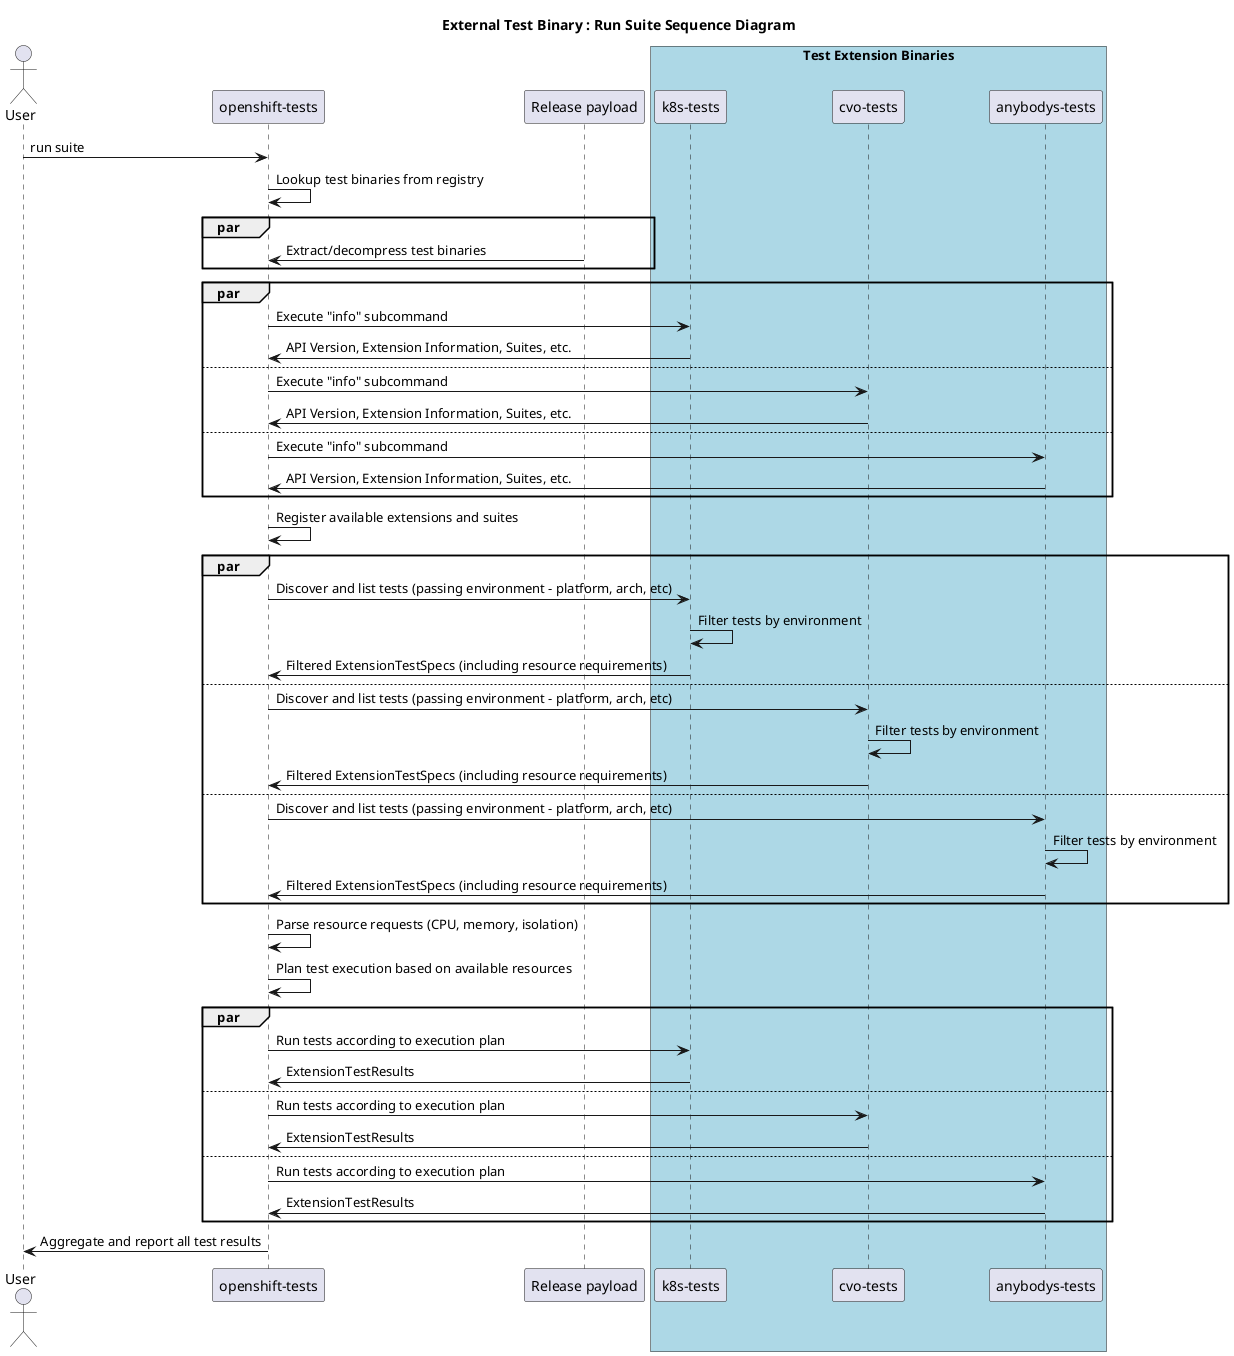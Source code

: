 @startuml
title External Test Binary : Run Suite Sequence Diagram

actor "User" as user
participant "openshift-tests"
participant "Release payload"

box "Test Extension Binaries" #LightBlue
    participant "k8s-tests"
    participant "cvo-tests"
    participant "anybodys-tests"
end box

user -> "openshift-tests" : run suite

"openshift-tests" -> "openshift-tests" : Lookup test binaries from registry

par
"openshift-tests" <- "Release payload" : Extract/decompress test binaries
end

par
"openshift-tests" -> "k8s-tests" : Execute "info" subcommand
"openshift-tests" <- "k8s-tests" : API Version, Extension Information, Suites, etc.
else
"openshift-tests" -> "cvo-tests" : Execute "info" subcommand
"openshift-tests" <- "cvo-tests" : API Version, Extension Information, Suites, etc.
else
"openshift-tests" -> "anybodys-tests" : Execute "info" subcommand
"openshift-tests" <- "anybodys-tests" : API Version, Extension Information, Suites, etc.
end

"openshift-tests" -> "openshift-tests" : Register available extensions and suites

par
"openshift-tests" -> "k8s-tests" : Discover and list tests (passing environment - platform, arch, etc)
"k8s-tests" -> "k8s-tests" : Filter tests by environment
"k8s-tests" -> "openshift-tests" : Filtered ExtensionTestSpecs (including resource requirements)
else
"openshift-tests" -> "cvo-tests" : Discover and list tests (passing environment - platform, arch, etc)
"cvo-tests" -> "cvo-tests" : Filter tests by environment
"cvo-tests" -> "openshift-tests" : Filtered ExtensionTestSpecs (including resource requirements)
else
"openshift-tests" -> "anybodys-tests" : Discover and list tests (passing environment - platform, arch, etc)
"anybodys-tests" -> "anybodys-tests" : Filter tests by environment
"anybodys-tests" -> "openshift-tests" : Filtered ExtensionTestSpecs (including resource requirements)
end

"openshift-tests" -> "openshift-tests" : Parse resource requests (CPU, memory, isolation)
"openshift-tests" -> "openshift-tests" : Plan test execution based on available resources

par
"openshift-tests" -> "k8s-tests" : Run tests according to execution plan
"k8s-tests" -> "openshift-tests" : ExtensionTestResults
else
"openshift-tests" -> "cvo-tests" : Run tests according to execution plan
"cvo-tests" -> "openshift-tests" : ExtensionTestResults
else
"openshift-tests" -> "anybodys-tests" : Run tests according to execution plan
"anybodys-tests" -> "openshift-tests" : ExtensionTestResults
end


"openshift-tests" -> "user" : Aggregate and report all test results

@enduml